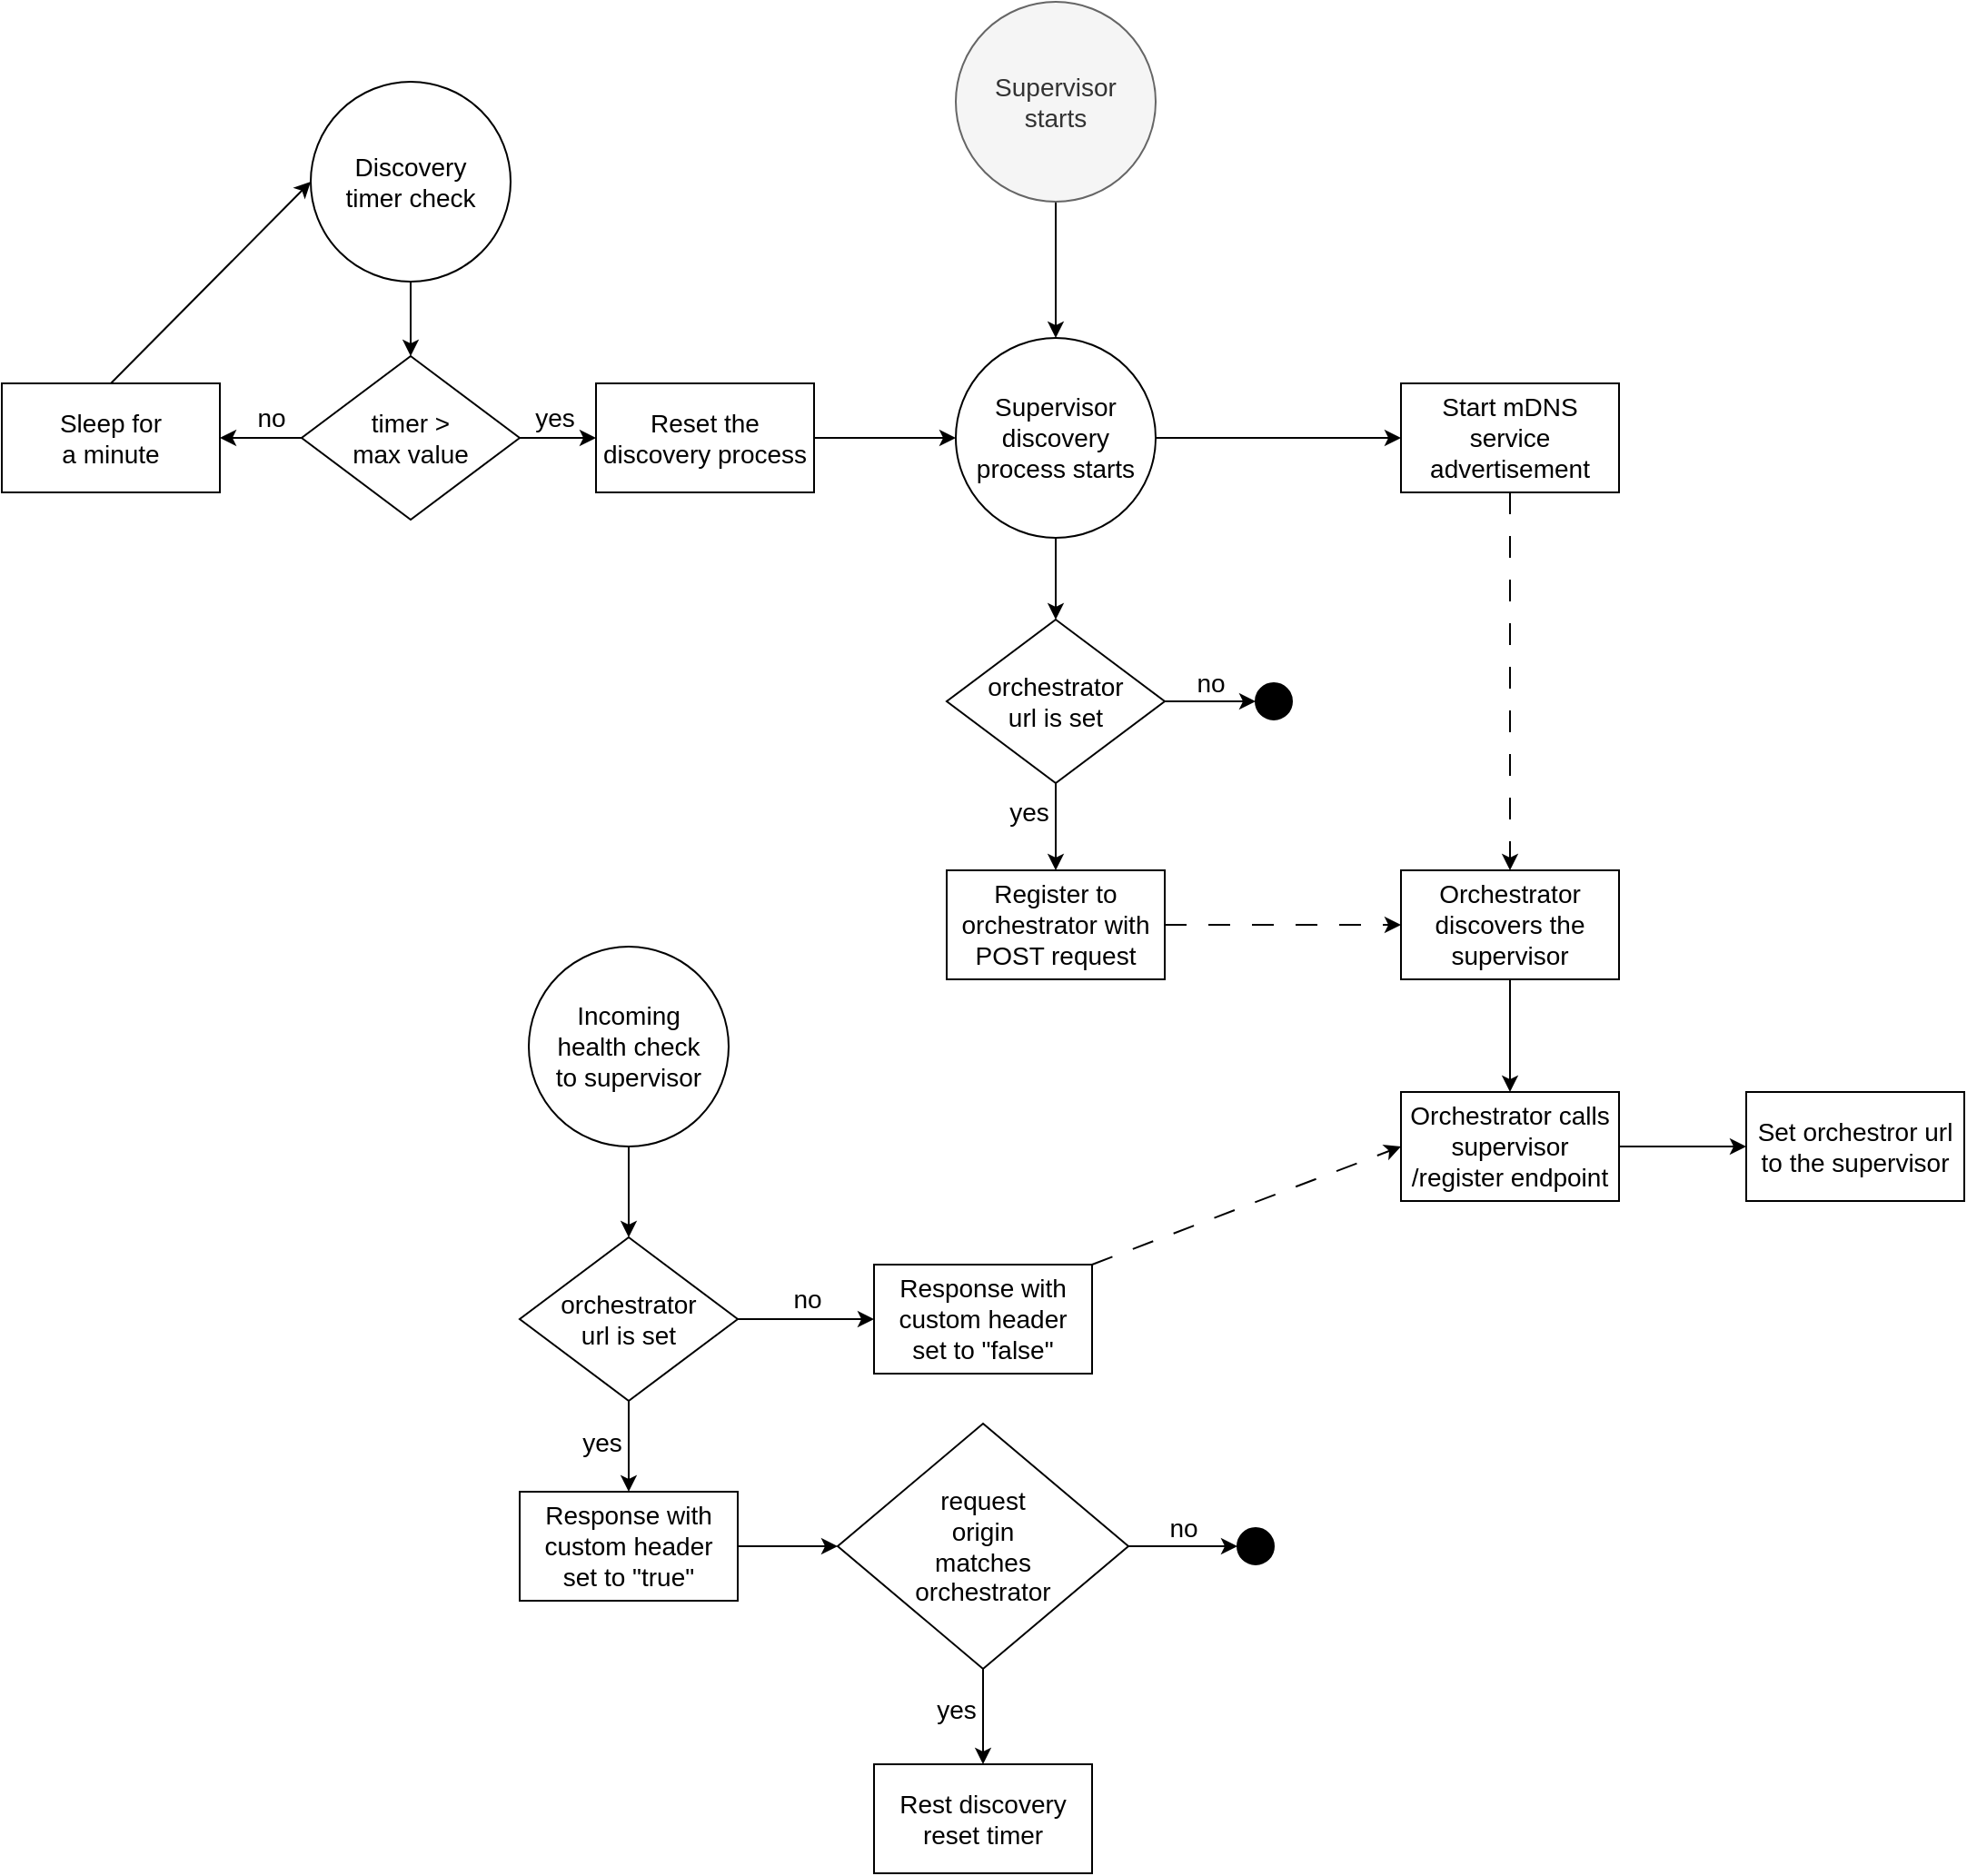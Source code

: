 <mxfile version="28.0.6">
  <diagram name="discovery" id="jQ8CUs2Zw8aTY-ST0tf7">
    <mxGraphModel dx="1684" dy="501" grid="1" gridSize="10" guides="1" tooltips="1" connect="1" arrows="1" fold="1" page="1" pageScale="1" pageWidth="850" pageHeight="1100" math="0" shadow="0">
      <root>
        <mxCell id="0" />
        <mxCell id="1" parent="0" />
        <mxCell id="nk3MQOf8kGJerJ07VEL7-6" style="edgeStyle=orthogonalEdgeStyle;rounded=0;orthogonalLoop=1;jettySize=auto;html=1;exitX=0.5;exitY=1;exitDx=0;exitDy=0;entryX=0.5;entryY=0;entryDx=0;entryDy=0;" edge="1" parent="1" source="nk3MQOf8kGJerJ07VEL7-19" target="nk3MQOf8kGJerJ07VEL7-13">
          <mxGeometry relative="1" as="geometry">
            <mxPoint x="330" y="300" as="sourcePoint" />
            <mxPoint x="440" y="330" as="targetPoint" />
          </mxGeometry>
        </mxCell>
        <mxCell id="nk3MQOf8kGJerJ07VEL7-9" style="edgeStyle=orthogonalEdgeStyle;rounded=0;orthogonalLoop=1;jettySize=auto;html=1;exitX=1;exitY=0.5;exitDx=0;exitDy=0;entryX=0;entryY=0.5;entryDx=0;entryDy=0;" edge="1" parent="1" source="nk3MQOf8kGJerJ07VEL7-19" target="nk3MQOf8kGJerJ07VEL7-8">
          <mxGeometry relative="1" as="geometry">
            <mxPoint x="390" y="270" as="sourcePoint" />
          </mxGeometry>
        </mxCell>
        <mxCell id="nk3MQOf8kGJerJ07VEL7-11" style="edgeStyle=orthogonalEdgeStyle;rounded=0;orthogonalLoop=1;jettySize=auto;html=1;exitX=1;exitY=0.5;exitDx=0;exitDy=0;entryX=0;entryY=0.5;entryDx=0;entryDy=0;dashed=1;dashPattern=12 12;" edge="1" parent="1" source="nk3MQOf8kGJerJ07VEL7-5" target="nk3MQOf8kGJerJ07VEL7-10">
          <mxGeometry relative="1" as="geometry" />
        </mxCell>
        <mxCell id="nk3MQOf8kGJerJ07VEL7-5" value="&lt;span style=&quot;font-size: 14px;&quot;&gt;Register to orchestrator with POST request&lt;/span&gt;" style="rounded=0;whiteSpace=wrap;html=1;" vertex="1" parent="1">
          <mxGeometry x="270" y="508" width="120" height="60" as="geometry" />
        </mxCell>
        <mxCell id="nk3MQOf8kGJerJ07VEL7-12" style="edgeStyle=orthogonalEdgeStyle;rounded=0;orthogonalLoop=1;jettySize=auto;html=1;exitX=0.5;exitY=1;exitDx=0;exitDy=0;entryX=0.5;entryY=0;entryDx=0;entryDy=0;dashed=1;dashPattern=12 12;" edge="1" parent="1" source="nk3MQOf8kGJerJ07VEL7-8" target="nk3MQOf8kGJerJ07VEL7-10">
          <mxGeometry relative="1" as="geometry" />
        </mxCell>
        <mxCell id="nk3MQOf8kGJerJ07VEL7-8" value="&lt;span style=&quot;font-size: 14px;&quot;&gt;Start mDNS service advertisement&lt;/span&gt;" style="rounded=0;whiteSpace=wrap;html=1;" vertex="1" parent="1">
          <mxGeometry x="520" y="240" width="120" height="60" as="geometry" />
        </mxCell>
        <mxCell id="nk3MQOf8kGJerJ07VEL7-21" style="edgeStyle=orthogonalEdgeStyle;rounded=0;orthogonalLoop=1;jettySize=auto;html=1;exitX=1;exitY=0.5;exitDx=0;exitDy=0;entryX=0;entryY=0.5;entryDx=0;entryDy=0;" edge="1" parent="1" source="nk3MQOf8kGJerJ07VEL7-37" target="nk3MQOf8kGJerJ07VEL7-20">
          <mxGeometry relative="1" as="geometry" />
        </mxCell>
        <mxCell id="nk3MQOf8kGJerJ07VEL7-38" style="edgeStyle=orthogonalEdgeStyle;rounded=0;orthogonalLoop=1;jettySize=auto;html=1;exitX=0.5;exitY=1;exitDx=0;exitDy=0;entryX=0.5;entryY=0;entryDx=0;entryDy=0;" edge="1" parent="1" source="nk3MQOf8kGJerJ07VEL7-10" target="nk3MQOf8kGJerJ07VEL7-37">
          <mxGeometry relative="1" as="geometry" />
        </mxCell>
        <mxCell id="nk3MQOf8kGJerJ07VEL7-10" value="&lt;span style=&quot;font-size: 14px;&quot;&gt;Orchestrator discovers the supervisor&lt;/span&gt;" style="rounded=0;whiteSpace=wrap;html=1;" vertex="1" parent="1">
          <mxGeometry x="520" y="508" width="120" height="60" as="geometry" />
        </mxCell>
        <mxCell id="nk3MQOf8kGJerJ07VEL7-14" style="edgeStyle=orthogonalEdgeStyle;rounded=0;orthogonalLoop=1;jettySize=auto;html=1;exitX=0.5;exitY=1;exitDx=0;exitDy=0;entryX=0.5;entryY=0;entryDx=0;entryDy=0;" edge="1" parent="1" source="nk3MQOf8kGJerJ07VEL7-13" target="nk3MQOf8kGJerJ07VEL7-5">
          <mxGeometry relative="1" as="geometry" />
        </mxCell>
        <mxCell id="nk3MQOf8kGJerJ07VEL7-15" value="&lt;font style=&quot;font-size: 14px;&quot;&gt;yes&lt;/font&gt;" style="edgeLabel;html=1;align=center;verticalAlign=middle;resizable=0;points=[];" vertex="1" connectable="0" parent="nk3MQOf8kGJerJ07VEL7-14">
          <mxGeometry x="-0.35" y="-2" relative="1" as="geometry">
            <mxPoint x="-13" as="offset" />
          </mxGeometry>
        </mxCell>
        <mxCell id="nk3MQOf8kGJerJ07VEL7-17" style="edgeStyle=orthogonalEdgeStyle;rounded=0;orthogonalLoop=1;jettySize=auto;html=1;exitX=1;exitY=0.5;exitDx=0;exitDy=0;entryX=0;entryY=0.5;entryDx=0;entryDy=0;" edge="1" parent="1" source="nk3MQOf8kGJerJ07VEL7-13" target="nk3MQOf8kGJerJ07VEL7-16">
          <mxGeometry relative="1" as="geometry" />
        </mxCell>
        <mxCell id="nk3MQOf8kGJerJ07VEL7-18" value="&lt;font style=&quot;font-size: 14px;&quot;&gt;no&lt;/font&gt;" style="edgeLabel;html=1;align=center;verticalAlign=middle;resizable=0;points=[];" vertex="1" connectable="0" parent="nk3MQOf8kGJerJ07VEL7-17">
          <mxGeometry y="1" relative="1" as="geometry">
            <mxPoint y="-9" as="offset" />
          </mxGeometry>
        </mxCell>
        <mxCell id="nk3MQOf8kGJerJ07VEL7-13" value="&lt;span style=&quot;font-size: 14px; text-wrap-mode: nowrap; background-color: rgb(255, 255, 255);&quot;&gt;orchestrator&lt;/span&gt;&lt;br style=&quot;font-size: 14px; text-wrap-mode: nowrap;&quot;&gt;&lt;span style=&quot;font-size: 14px; text-wrap-mode: nowrap; background-color: rgb(255, 255, 255);&quot;&gt;url is set&lt;/span&gt;" style="rhombus;whiteSpace=wrap;html=1;" vertex="1" parent="1">
          <mxGeometry x="270" y="370" width="120" height="90" as="geometry" />
        </mxCell>
        <mxCell id="nk3MQOf8kGJerJ07VEL7-16" value="" style="ellipse;whiteSpace=wrap;html=1;aspect=fixed;fillColor=#000000;" vertex="1" parent="1">
          <mxGeometry x="440" y="405" width="20" height="20" as="geometry" />
        </mxCell>
        <mxCell id="nk3MQOf8kGJerJ07VEL7-19" value="&lt;span style=&quot;font-size: 14px;&quot;&gt;Supervisor&lt;/span&gt;&lt;br style=&quot;font-size: 14px;&quot;&gt;&lt;span style=&quot;font-size: 14px;&quot;&gt;discovery process starts&lt;/span&gt;" style="ellipse;whiteSpace=wrap;html=1;aspect=fixed;" vertex="1" parent="1">
          <mxGeometry x="275" y="215" width="110" height="110" as="geometry" />
        </mxCell>
        <mxCell id="nk3MQOf8kGJerJ07VEL7-20" value="&lt;span style=&quot;font-size: 14px;&quot;&gt;Set orchestror url to the supervisor&lt;/span&gt;" style="rounded=0;whiteSpace=wrap;html=1;" vertex="1" parent="1">
          <mxGeometry x="710" y="630" width="120" height="60" as="geometry" />
        </mxCell>
        <mxCell id="nk3MQOf8kGJerJ07VEL7-27" style="edgeStyle=orthogonalEdgeStyle;rounded=0;orthogonalLoop=1;jettySize=auto;html=1;exitX=0.5;exitY=1;exitDx=0;exitDy=0;entryX=0.5;entryY=0;entryDx=0;entryDy=0;" edge="1" parent="1" source="nk3MQOf8kGJerJ07VEL7-22" target="nk3MQOf8kGJerJ07VEL7-25">
          <mxGeometry relative="1" as="geometry" />
        </mxCell>
        <mxCell id="nk3MQOf8kGJerJ07VEL7-22" value="&lt;span style=&quot;font-size: 14px;&quot;&gt;Incoming&lt;br&gt;health check&lt;br&gt;to supervisor&lt;/span&gt;" style="ellipse;whiteSpace=wrap;html=1;aspect=fixed;" vertex="1" parent="1">
          <mxGeometry x="40" y="550" width="110" height="110" as="geometry" />
        </mxCell>
        <mxCell id="nk3MQOf8kGJerJ07VEL7-23" style="edgeStyle=orthogonalEdgeStyle;rounded=0;orthogonalLoop=1;jettySize=auto;html=1;exitX=1;exitY=0.5;exitDx=0;exitDy=0;entryX=0;entryY=0.5;entryDx=0;entryDy=0;" edge="1" source="nk3MQOf8kGJerJ07VEL7-25" target="nk3MQOf8kGJerJ07VEL7-34" parent="1">
          <mxGeometry relative="1" as="geometry">
            <mxPoint x="310" y="845" as="targetPoint" />
          </mxGeometry>
        </mxCell>
        <mxCell id="nk3MQOf8kGJerJ07VEL7-24" value="&lt;font style=&quot;font-size: 14px;&quot;&gt;no&lt;/font&gt;" style="edgeLabel;html=1;align=center;verticalAlign=middle;resizable=0;points=[];" vertex="1" connectable="0" parent="nk3MQOf8kGJerJ07VEL7-23">
          <mxGeometry y="1" relative="1" as="geometry">
            <mxPoint y="-10" as="offset" />
          </mxGeometry>
        </mxCell>
        <mxCell id="nk3MQOf8kGJerJ07VEL7-25" value="&lt;span style=&quot;font-size: 14px; text-wrap-mode: nowrap; background-color: rgb(255, 255, 255);&quot;&gt;orchestrator&lt;/span&gt;&lt;br style=&quot;font-size: 14px; text-wrap-mode: nowrap;&quot;&gt;&lt;span style=&quot;font-size: 14px; text-wrap-mode: nowrap; background-color: rgb(255, 255, 255);&quot;&gt;url is set&lt;/span&gt;" style="rhombus;whiteSpace=wrap;html=1;" vertex="1" parent="1">
          <mxGeometry x="35" y="710" width="120" height="90" as="geometry" />
        </mxCell>
        <mxCell id="nk3MQOf8kGJerJ07VEL7-28" style="edgeStyle=orthogonalEdgeStyle;rounded=0;orthogonalLoop=1;jettySize=auto;html=1;exitX=0.5;exitY=1;exitDx=0;exitDy=0;entryX=0.5;entryY=0;entryDx=0;entryDy=0;" edge="1" parent="1" source="nk3MQOf8kGJerJ07VEL7-25" target="nk3MQOf8kGJerJ07VEL7-40">
          <mxGeometry relative="1" as="geometry">
            <mxPoint x="220" y="420" as="sourcePoint" />
            <mxPoint x="200" y="984.8" as="targetPoint" />
          </mxGeometry>
        </mxCell>
        <mxCell id="nk3MQOf8kGJerJ07VEL7-29" value="&lt;font style=&quot;font-size: 14px;&quot;&gt;yes&lt;/font&gt;" style="edgeLabel;html=1;align=center;verticalAlign=middle;resizable=0;points=[];" vertex="1" connectable="0" parent="nk3MQOf8kGJerJ07VEL7-28">
          <mxGeometry x="-0.35" y="-2" relative="1" as="geometry">
            <mxPoint x="-13" y="6" as="offset" />
          </mxGeometry>
        </mxCell>
        <mxCell id="nk3MQOf8kGJerJ07VEL7-30" value="&lt;span style=&quot;text-wrap-mode: nowrap; background-color: rgb(255, 255, 255); font-size: 14px;&quot;&gt;request&lt;br&gt;origin&lt;br&gt;matches&lt;br&gt;orchestrator&lt;/span&gt;" style="rhombus;whiteSpace=wrap;html=1;" vertex="1" parent="1">
          <mxGeometry x="210" y="812.5" width="160" height="135" as="geometry" />
        </mxCell>
        <mxCell id="nk3MQOf8kGJerJ07VEL7-31" style="edgeStyle=orthogonalEdgeStyle;rounded=0;orthogonalLoop=1;jettySize=auto;html=1;exitX=1;exitY=0.5;exitDx=0;exitDy=0;entryX=0;entryY=0.5;entryDx=0;entryDy=0;" edge="1" target="nk3MQOf8kGJerJ07VEL7-33" parent="1" source="nk3MQOf8kGJerJ07VEL7-30">
          <mxGeometry relative="1" as="geometry">
            <mxPoint x="450" y="970" as="sourcePoint" />
          </mxGeometry>
        </mxCell>
        <mxCell id="nk3MQOf8kGJerJ07VEL7-32" value="&lt;font style=&quot;font-size: 14px;&quot;&gt;no&lt;/font&gt;" style="edgeLabel;html=1;align=center;verticalAlign=middle;resizable=0;points=[];" vertex="1" connectable="0" parent="nk3MQOf8kGJerJ07VEL7-31">
          <mxGeometry y="1" relative="1" as="geometry">
            <mxPoint y="-9" as="offset" />
          </mxGeometry>
        </mxCell>
        <mxCell id="nk3MQOf8kGJerJ07VEL7-33" value="" style="ellipse;whiteSpace=wrap;html=1;aspect=fixed;fillColor=#000000;" vertex="1" parent="1">
          <mxGeometry x="430" y="870" width="20" height="20" as="geometry" />
        </mxCell>
        <mxCell id="nk3MQOf8kGJerJ07VEL7-39" style="rounded=0;orthogonalLoop=1;jettySize=auto;html=1;exitX=1;exitY=0;exitDx=0;exitDy=0;entryX=0;entryY=0.5;entryDx=0;entryDy=0;dashed=1;dashPattern=12 12;" edge="1" parent="1" source="nk3MQOf8kGJerJ07VEL7-34" target="nk3MQOf8kGJerJ07VEL7-37">
          <mxGeometry relative="1" as="geometry" />
        </mxCell>
        <mxCell id="nk3MQOf8kGJerJ07VEL7-34" value="&lt;span style=&quot;font-size: 14px;&quot;&gt;Response with custom header&lt;br&gt;set to &quot;false&quot;&lt;/span&gt;" style="rounded=0;whiteSpace=wrap;html=1;" vertex="1" parent="1">
          <mxGeometry x="230" y="725" width="120" height="60" as="geometry" />
        </mxCell>
        <mxCell id="nk3MQOf8kGJerJ07VEL7-37" value="&lt;span style=&quot;font-size: 14px;&quot;&gt;Orchestrator calls supervisor /register endpoint&lt;/span&gt;" style="rounded=0;whiteSpace=wrap;html=1;" vertex="1" parent="1">
          <mxGeometry x="520" y="630" width="120" height="60" as="geometry" />
        </mxCell>
        <mxCell id="nk3MQOf8kGJerJ07VEL7-44" style="edgeStyle=orthogonalEdgeStyle;rounded=0;orthogonalLoop=1;jettySize=auto;html=1;exitX=1;exitY=0.5;exitDx=0;exitDy=0;entryX=0;entryY=0.5;entryDx=0;entryDy=0;" edge="1" parent="1" source="nk3MQOf8kGJerJ07VEL7-40" target="nk3MQOf8kGJerJ07VEL7-30">
          <mxGeometry relative="1" as="geometry" />
        </mxCell>
        <mxCell id="nk3MQOf8kGJerJ07VEL7-40" value="&lt;span style=&quot;font-size: 14px;&quot;&gt;Response with custom header&lt;br&gt;set to &quot;true&quot;&lt;/span&gt;" style="rounded=0;whiteSpace=wrap;html=1;" vertex="1" parent="1">
          <mxGeometry x="35" y="850" width="120" height="60" as="geometry" />
        </mxCell>
        <mxCell id="nk3MQOf8kGJerJ07VEL7-55" style="edgeStyle=orthogonalEdgeStyle;rounded=0;orthogonalLoop=1;jettySize=auto;html=1;exitX=0.5;exitY=1;exitDx=0;exitDy=0;entryX=0.5;entryY=0;entryDx=0;entryDy=0;" edge="1" parent="1" source="nk3MQOf8kGJerJ07VEL7-47" target="nk3MQOf8kGJerJ07VEL7-53">
          <mxGeometry relative="1" as="geometry" />
        </mxCell>
        <mxCell id="nk3MQOf8kGJerJ07VEL7-47" value="&lt;span style=&quot;font-size: 14px;&quot;&gt;Discovery&lt;br&gt;timer check&lt;/span&gt;" style="ellipse;whiteSpace=wrap;html=1;aspect=fixed;" vertex="1" parent="1">
          <mxGeometry x="-80" y="74" width="110" height="110" as="geometry" />
        </mxCell>
        <mxCell id="nk3MQOf8kGJerJ07VEL7-58" style="rounded=0;orthogonalLoop=1;jettySize=auto;html=1;exitX=1;exitY=0.5;exitDx=0;exitDy=0;entryX=0;entryY=0.5;entryDx=0;entryDy=0;" edge="1" parent="1" source="nk3MQOf8kGJerJ07VEL7-48" target="nk3MQOf8kGJerJ07VEL7-19">
          <mxGeometry relative="1" as="geometry" />
        </mxCell>
        <mxCell id="nk3MQOf8kGJerJ07VEL7-48" value="&lt;span style=&quot;font-size: 14px;&quot;&gt;Reset the discovery process&lt;/span&gt;" style="rounded=0;whiteSpace=wrap;html=1;" vertex="1" parent="1">
          <mxGeometry x="77" y="240" width="120" height="60" as="geometry" />
        </mxCell>
        <mxCell id="nk3MQOf8kGJerJ07VEL7-49" style="edgeStyle=orthogonalEdgeStyle;rounded=0;orthogonalLoop=1;jettySize=auto;html=1;exitX=1;exitY=0.5;exitDx=0;exitDy=0;entryX=0;entryY=0.5;entryDx=0;entryDy=0;" edge="1" source="nk3MQOf8kGJerJ07VEL7-53" target="nk3MQOf8kGJerJ07VEL7-48" parent="1">
          <mxGeometry relative="1" as="geometry" />
        </mxCell>
        <mxCell id="nk3MQOf8kGJerJ07VEL7-50" value="&lt;font style=&quot;font-size: 14px;&quot;&gt;yes&lt;/font&gt;" style="edgeLabel;html=1;align=center;verticalAlign=middle;resizable=0;points=[];" vertex="1" connectable="0" parent="nk3MQOf8kGJerJ07VEL7-49">
          <mxGeometry x="-0.35" y="-2" relative="1" as="geometry">
            <mxPoint x="5" y="-13" as="offset" />
          </mxGeometry>
        </mxCell>
        <mxCell id="nk3MQOf8kGJerJ07VEL7-51" style="edgeStyle=orthogonalEdgeStyle;rounded=0;orthogonalLoop=1;jettySize=auto;html=1;exitX=0;exitY=0.5;exitDx=0;exitDy=0;entryX=1;entryY=0.5;entryDx=0;entryDy=0;" edge="1" source="nk3MQOf8kGJerJ07VEL7-53" target="nk3MQOf8kGJerJ07VEL7-56" parent="1">
          <mxGeometry relative="1" as="geometry">
            <mxPoint x="72" y="270" as="targetPoint" />
          </mxGeometry>
        </mxCell>
        <mxCell id="nk3MQOf8kGJerJ07VEL7-52" value="&lt;font style=&quot;font-size: 14px;&quot;&gt;no&lt;/font&gt;" style="edgeLabel;html=1;align=center;verticalAlign=middle;resizable=0;points=[];" vertex="1" connectable="0" parent="nk3MQOf8kGJerJ07VEL7-51">
          <mxGeometry y="1" relative="1" as="geometry">
            <mxPoint x="5" y="-12" as="offset" />
          </mxGeometry>
        </mxCell>
        <mxCell id="nk3MQOf8kGJerJ07VEL7-53" value="&lt;span style=&quot;font-size: 14px; text-wrap-mode: nowrap; background-color: rgb(255, 255, 255);&quot;&gt;timer &amp;gt;&lt;br&gt;max value&lt;/span&gt;" style="rhombus;whiteSpace=wrap;html=1;" vertex="1" parent="1">
          <mxGeometry x="-85" y="225" width="120" height="90" as="geometry" />
        </mxCell>
        <mxCell id="nk3MQOf8kGJerJ07VEL7-57" style="rounded=0;orthogonalLoop=1;jettySize=auto;html=1;exitX=0.5;exitY=0;exitDx=0;exitDy=0;entryX=0;entryY=0.5;entryDx=0;entryDy=0;" edge="1" parent="1" source="nk3MQOf8kGJerJ07VEL7-56" target="nk3MQOf8kGJerJ07VEL7-47">
          <mxGeometry relative="1" as="geometry" />
        </mxCell>
        <mxCell id="nk3MQOf8kGJerJ07VEL7-56" value="&lt;span style=&quot;font-size: 14px;&quot;&gt;Sleep for&lt;br&gt;a minute&lt;/span&gt;" style="rounded=0;whiteSpace=wrap;html=1;" vertex="1" parent="1">
          <mxGeometry x="-250" y="240" width="120" height="60" as="geometry" />
        </mxCell>
        <mxCell id="nk3MQOf8kGJerJ07VEL7-60" style="edgeStyle=orthogonalEdgeStyle;rounded=0;orthogonalLoop=1;jettySize=auto;html=1;exitX=0.5;exitY=1;exitDx=0;exitDy=0;entryX=0.5;entryY=0;entryDx=0;entryDy=0;" edge="1" parent="1" source="nk3MQOf8kGJerJ07VEL7-59" target="nk3MQOf8kGJerJ07VEL7-19">
          <mxGeometry relative="1" as="geometry" />
        </mxCell>
        <mxCell id="nk3MQOf8kGJerJ07VEL7-59" value="&lt;span style=&quot;font-size: 14px;&quot;&gt;Supervisor&lt;br&gt;starts&lt;/span&gt;" style="ellipse;whiteSpace=wrap;html=1;aspect=fixed;fillColor=#f5f5f5;fontColor=#333333;strokeColor=#666666;" vertex="1" parent="1">
          <mxGeometry x="275" y="30" width="110" height="110" as="geometry" />
        </mxCell>
        <mxCell id="nk3MQOf8kGJerJ07VEL7-61" value="" style="edgeStyle=orthogonalEdgeStyle;rounded=0;orthogonalLoop=1;jettySize=auto;html=1;exitX=0.5;exitY=1;exitDx=0;exitDy=0;entryX=0.5;entryY=0;entryDx=0;entryDy=0;" edge="1" parent="1" source="nk3MQOf8kGJerJ07VEL7-30" target="nk3MQOf8kGJerJ07VEL7-43">
          <mxGeometry relative="1" as="geometry">
            <mxPoint x="290" y="948" as="sourcePoint" />
            <mxPoint x="370" y="1090" as="targetPoint" />
          </mxGeometry>
        </mxCell>
        <mxCell id="nk3MQOf8kGJerJ07VEL7-62" value="&lt;font style=&quot;font-size: 14px;&quot;&gt;yes&lt;/font&gt;" style="edgeLabel;html=1;align=center;verticalAlign=middle;resizable=0;points=[];" vertex="1" connectable="0" parent="nk3MQOf8kGJerJ07VEL7-61">
          <mxGeometry x="-0.158" relative="1" as="geometry">
            <mxPoint x="-15" as="offset" />
          </mxGeometry>
        </mxCell>
        <mxCell id="nk3MQOf8kGJerJ07VEL7-43" value="&lt;span style=&quot;font-size: 14px;&quot;&gt;Rest discovery reset timer&lt;/span&gt;" style="rounded=0;whiteSpace=wrap;html=1;" vertex="1" parent="1">
          <mxGeometry x="230" y="1000" width="120" height="60" as="geometry" />
        </mxCell>
      </root>
    </mxGraphModel>
  </diagram>
</mxfile>
